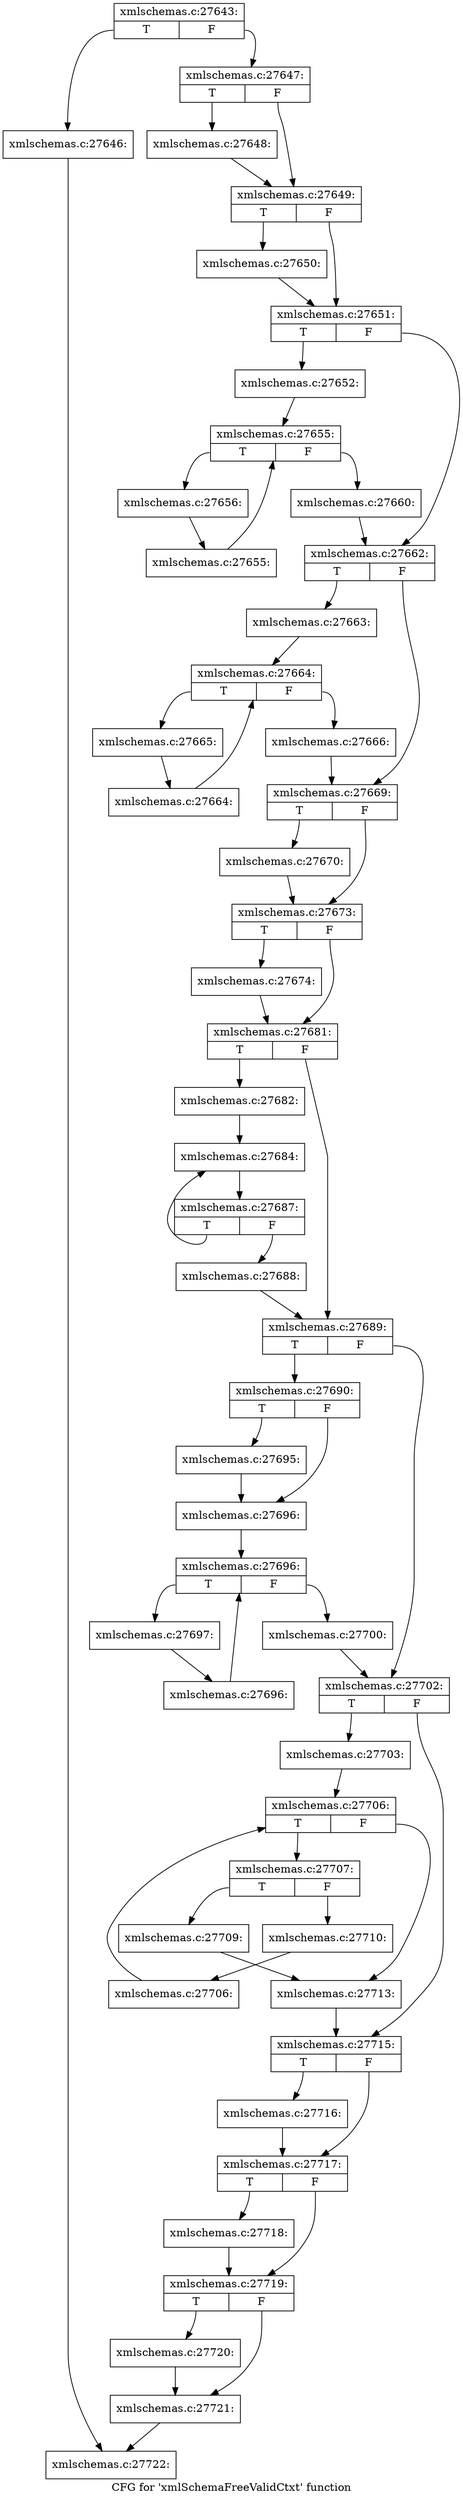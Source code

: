 digraph "CFG for 'xmlSchemaFreeValidCtxt' function" {
	label="CFG for 'xmlSchemaFreeValidCtxt' function";

	Node0x4912a10 [shape=record,label="{xmlschemas.c:27643:|{<s0>T|<s1>F}}"];
	Node0x4912a10:s0 -> Node0x4912cf0;
	Node0x4912a10:s1 -> Node0x4912d40;
	Node0x4912cf0 [shape=record,label="{xmlschemas.c:27646:}"];
	Node0x4912cf0 -> Node0x4912990;
	Node0x4912d40 [shape=record,label="{xmlschemas.c:27647:|{<s0>T|<s1>F}}"];
	Node0x4912d40:s0 -> Node0x4919900;
	Node0x4912d40:s1 -> Node0x4919950;
	Node0x4919900 [shape=record,label="{xmlschemas.c:27648:}"];
	Node0x4919900 -> Node0x4919950;
	Node0x4919950 [shape=record,label="{xmlschemas.c:27649:|{<s0>T|<s1>F}}"];
	Node0x4919950:s0 -> Node0x4a770a0;
	Node0x4919950:s1 -> Node0x4a770f0;
	Node0x4a770a0 [shape=record,label="{xmlschemas.c:27650:}"];
	Node0x4a770a0 -> Node0x4a770f0;
	Node0x4a770f0 [shape=record,label="{xmlschemas.c:27651:|{<s0>T|<s1>F}}"];
	Node0x4a770f0:s0 -> Node0x4a77860;
	Node0x4a770f0:s1 -> Node0x4a778b0;
	Node0x4a77860 [shape=record,label="{xmlschemas.c:27652:}"];
	Node0x4a77860 -> Node0x4a784a0;
	Node0x4a784a0 [shape=record,label="{xmlschemas.c:27655:|{<s0>T|<s1>F}}"];
	Node0x4a784a0:s0 -> Node0x4a78720;
	Node0x4a784a0:s1 -> Node0x4a78300;
	Node0x4a78720 [shape=record,label="{xmlschemas.c:27656:}"];
	Node0x4a78720 -> Node0x4a78690;
	Node0x4a78690 [shape=record,label="{xmlschemas.c:27655:}"];
	Node0x4a78690 -> Node0x4a784a0;
	Node0x4a78300 [shape=record,label="{xmlschemas.c:27660:}"];
	Node0x4a78300 -> Node0x4a778b0;
	Node0x4a778b0 [shape=record,label="{xmlschemas.c:27662:|{<s0>T|<s1>F}}"];
	Node0x4a778b0:s0 -> Node0x4a79c20;
	Node0x4a778b0:s1 -> Node0x4a79c70;
	Node0x4a79c20 [shape=record,label="{xmlschemas.c:27663:}"];
	Node0x4a79c20 -> Node0x4a7a5d0;
	Node0x4a7a5d0 [shape=record,label="{xmlschemas.c:27664:|{<s0>T|<s1>F}}"];
	Node0x4a7a5d0:s0 -> Node0x4a7a850;
	Node0x4a7a5d0:s1 -> Node0x4a7a430;
	Node0x4a7a850 [shape=record,label="{xmlschemas.c:27665:}"];
	Node0x4a7a850 -> Node0x4a7a7c0;
	Node0x4a7a7c0 [shape=record,label="{xmlschemas.c:27664:}"];
	Node0x4a7a7c0 -> Node0x4a7a5d0;
	Node0x4a7a430 [shape=record,label="{xmlschemas.c:27666:}"];
	Node0x4a7a430 -> Node0x4a79c70;
	Node0x4a79c70 [shape=record,label="{xmlschemas.c:27669:|{<s0>T|<s1>F}}"];
	Node0x4a79c70:s0 -> Node0x4a7b500;
	Node0x4a79c70:s1 -> Node0x4a7b830;
	Node0x4a7b500 [shape=record,label="{xmlschemas.c:27670:}"];
	Node0x4a7b500 -> Node0x4a7b830;
	Node0x4a7b830 [shape=record,label="{xmlschemas.c:27673:|{<s0>T|<s1>F}}"];
	Node0x4a7b830:s0 -> Node0x4916ab0;
	Node0x4a7b830:s1 -> Node0x4a7b480;
	Node0x4916ab0 [shape=record,label="{xmlschemas.c:27674:}"];
	Node0x4916ab0 -> Node0x4a7b480;
	Node0x4a7b480 [shape=record,label="{xmlschemas.c:27681:|{<s0>T|<s1>F}}"];
	Node0x4a7b480:s0 -> Node0x4a7e1a0;
	Node0x4a7b480:s1 -> Node0x4a7ece0;
	Node0x4a7e1a0 [shape=record,label="{xmlschemas.c:27682:}"];
	Node0x4a7e1a0 -> Node0x4a7f940;
	Node0x4a7f940 [shape=record,label="{xmlschemas.c:27684:}"];
	Node0x4a7f940 -> Node0x4a7f8f0;
	Node0x4a7f8f0 [shape=record,label="{xmlschemas.c:27687:|{<s0>T|<s1>F}}"];
	Node0x4a7f8f0:s0 -> Node0x4a7f940;
	Node0x4a7f8f0:s1 -> Node0x4a7f8a0;
	Node0x4a7f8a0 [shape=record,label="{xmlschemas.c:27688:}"];
	Node0x4a7f8a0 -> Node0x4a7ece0;
	Node0x4a7ece0 [shape=record,label="{xmlschemas.c:27689:|{<s0>T|<s1>F}}"];
	Node0x4a7ece0:s0 -> Node0x4a80480;
	Node0x4a7ece0:s1 -> Node0x4a804d0;
	Node0x4a80480 [shape=record,label="{xmlschemas.c:27690:|{<s0>T|<s1>F}}"];
	Node0x4a80480:s0 -> Node0x4a80f10;
	Node0x4a80480:s1 -> Node0x4a80f60;
	Node0x4a80f10 [shape=record,label="{xmlschemas.c:27695:}"];
	Node0x4a80f10 -> Node0x4a80f60;
	Node0x4a80f60 [shape=record,label="{xmlschemas.c:27696:}"];
	Node0x4a80f60 -> Node0x4917970;
	Node0x4917970 [shape=record,label="{xmlschemas.c:27696:|{<s0>T|<s1>F}}"];
	Node0x4917970:s0 -> Node0x4a82170;
	Node0x4917970:s1 -> Node0x4477dd0;
	Node0x4a82170 [shape=record,label="{xmlschemas.c:27697:}"];
	Node0x4a82170 -> Node0x4916a30;
	Node0x4916a30 [shape=record,label="{xmlschemas.c:27696:}"];
	Node0x4916a30 -> Node0x4917970;
	Node0x4477dd0 [shape=record,label="{xmlschemas.c:27700:}"];
	Node0x4477dd0 -> Node0x4a804d0;
	Node0x4a804d0 [shape=record,label="{xmlschemas.c:27702:|{<s0>T|<s1>F}}"];
	Node0x4a804d0:s0 -> Node0x4a833a0;
	Node0x4a804d0:s1 -> Node0x4a833f0;
	Node0x4a833a0 [shape=record,label="{xmlschemas.c:27703:}"];
	Node0x4a833a0 -> Node0x4a83f60;
	Node0x4a83f60 [shape=record,label="{xmlschemas.c:27706:|{<s0>T|<s1>F}}"];
	Node0x4a83f60:s0 -> Node0x4a84160;
	Node0x4a83f60:s1 -> Node0x4a83e00;
	Node0x4a84160 [shape=record,label="{xmlschemas.c:27707:|{<s0>T|<s1>F}}"];
	Node0x4a84160:s0 -> Node0x4a84950;
	Node0x4a84160:s1 -> Node0x4a849a0;
	Node0x4a84950 [shape=record,label="{xmlschemas.c:27709:}"];
	Node0x4a84950 -> Node0x4a83e00;
	Node0x4a849a0 [shape=record,label="{xmlschemas.c:27710:}"];
	Node0x4a849a0 -> Node0x4a84110;
	Node0x4a84110 [shape=record,label="{xmlschemas.c:27706:}"];
	Node0x4a84110 -> Node0x4a83f60;
	Node0x4a83e00 [shape=record,label="{xmlschemas.c:27713:}"];
	Node0x4a83e00 -> Node0x4a833f0;
	Node0x4a833f0 [shape=record,label="{xmlschemas.c:27715:|{<s0>T|<s1>F}}"];
	Node0x4a833f0:s0 -> Node0x4a852f0;
	Node0x4a833f0:s1 -> Node0x4a85d50;
	Node0x4a852f0 [shape=record,label="{xmlschemas.c:27716:}"];
	Node0x4a852f0 -> Node0x4a85d50;
	Node0x4a85d50 [shape=record,label="{xmlschemas.c:27717:|{<s0>T|<s1>F}}"];
	Node0x4a85d50:s0 -> Node0x4a863e0;
	Node0x4a85d50:s1 -> Node0x4a86430;
	Node0x4a863e0 [shape=record,label="{xmlschemas.c:27718:}"];
	Node0x4a863e0 -> Node0x4a86430;
	Node0x4a86430 [shape=record,label="{xmlschemas.c:27719:|{<s0>T|<s1>F}}"];
	Node0x4a86430:s0 -> Node0x4917aa0;
	Node0x4a86430:s1 -> Node0x4917af0;
	Node0x4917aa0 [shape=record,label="{xmlschemas.c:27720:}"];
	Node0x4917aa0 -> Node0x4917af0;
	Node0x4917af0 [shape=record,label="{xmlschemas.c:27721:}"];
	Node0x4917af0 -> Node0x4912990;
	Node0x4912990 [shape=record,label="{xmlschemas.c:27722:}"];
}
